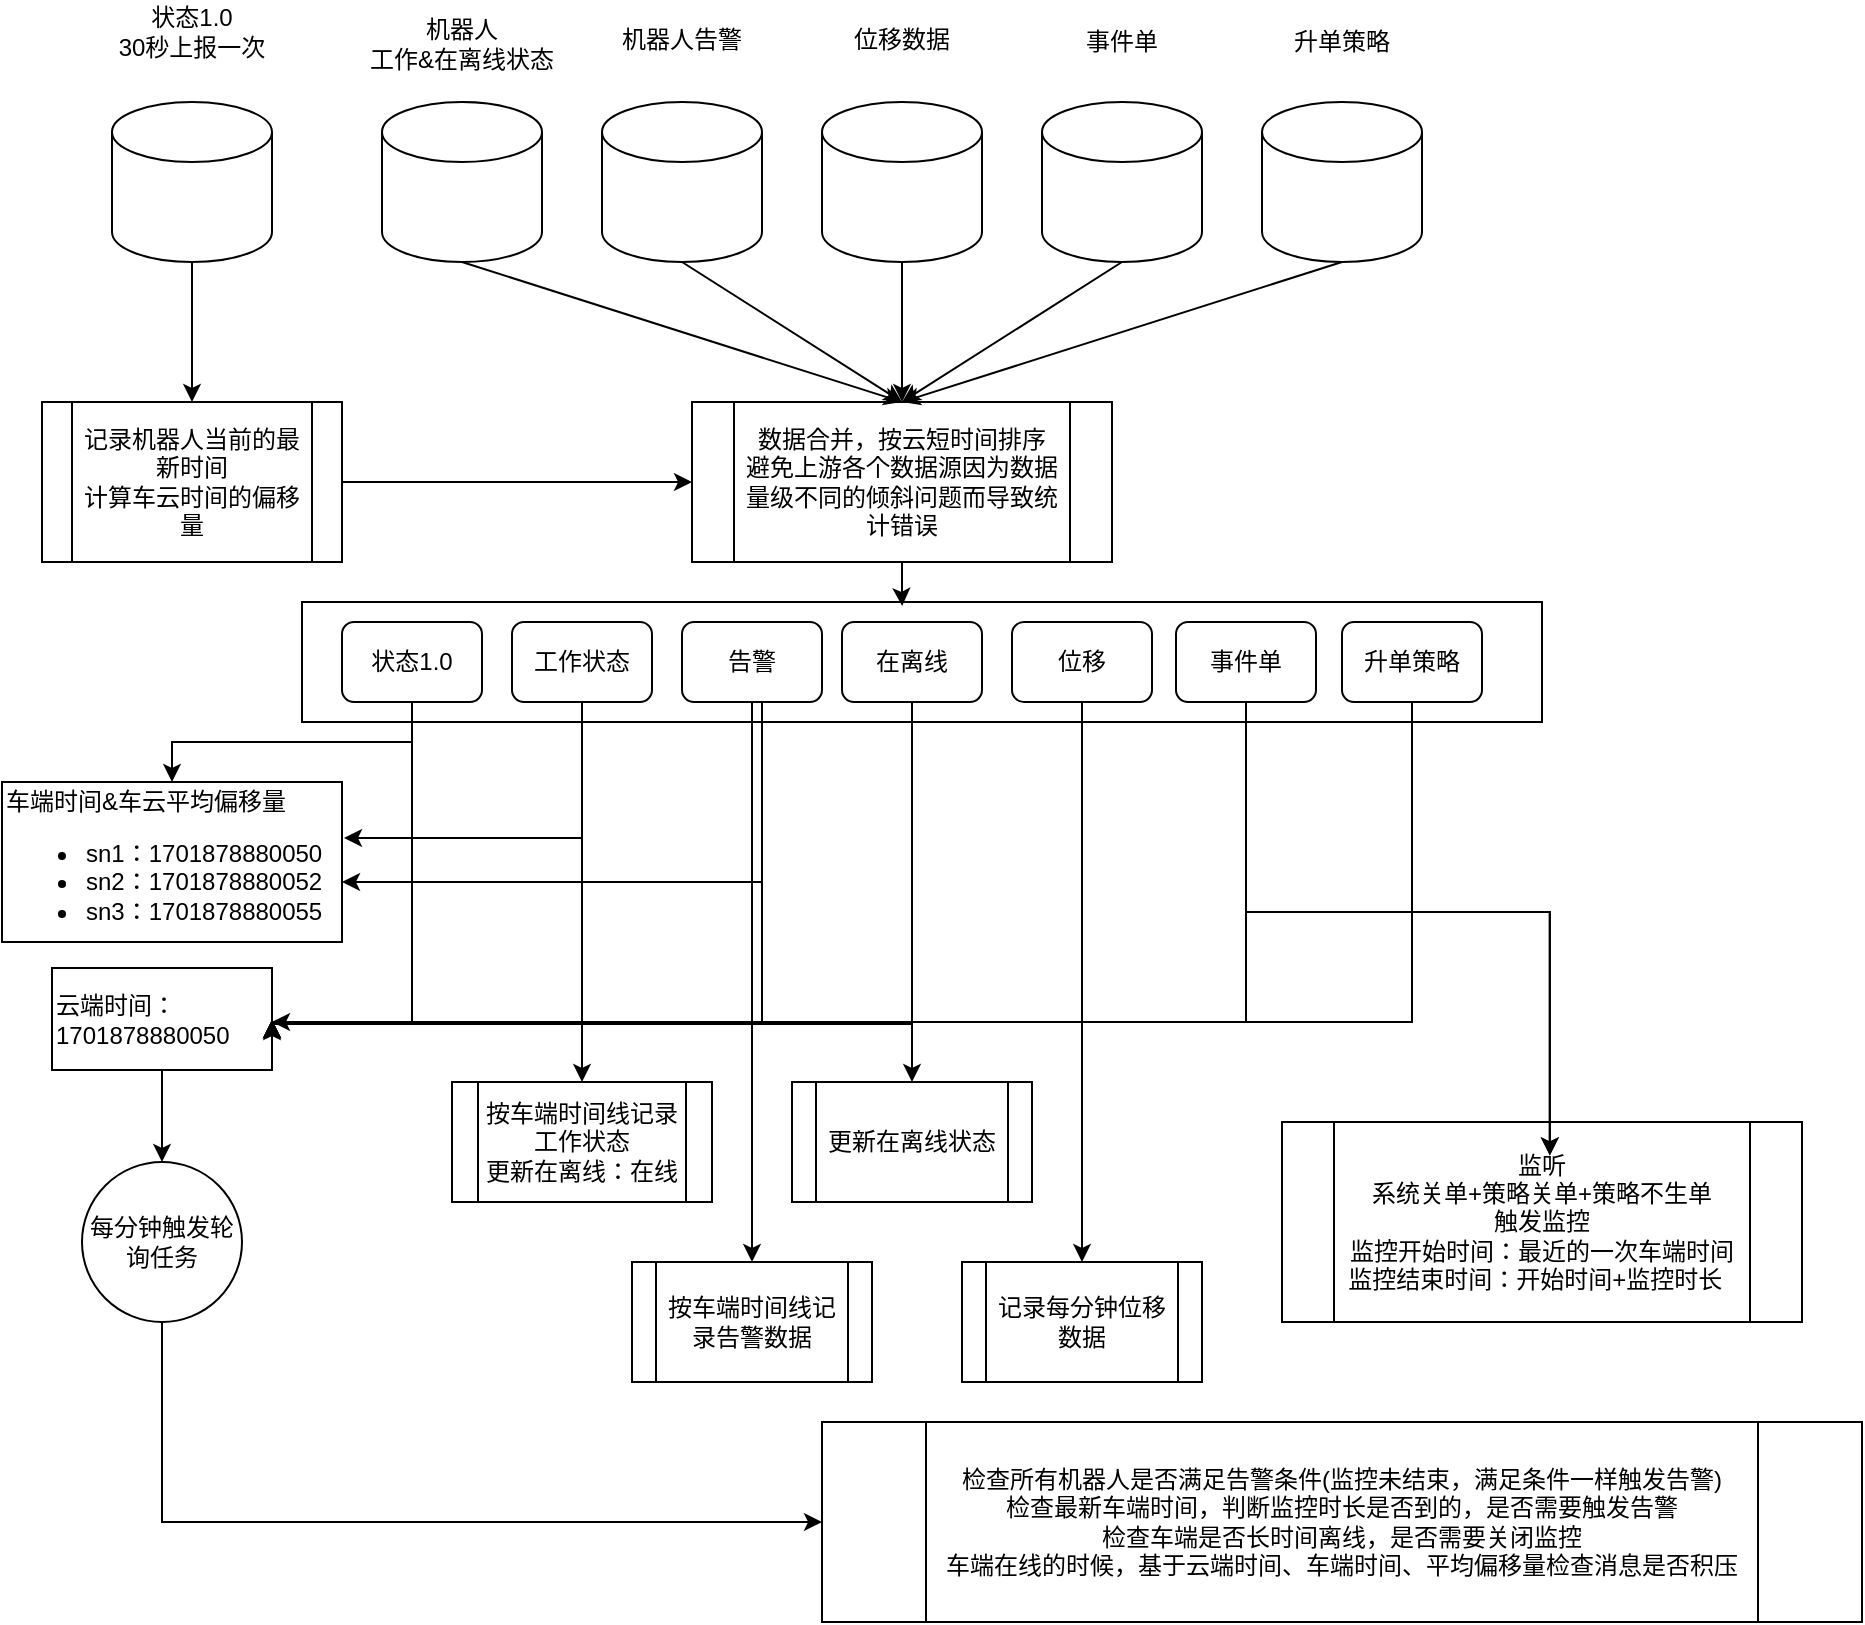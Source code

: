 <mxfile version="22.1.7" type="github">
  <diagram name="第 1 页" id="6j77EX0W18ILbV6BtygL">
    <mxGraphModel dx="888" dy="484" grid="1" gridSize="10" guides="1" tooltips="1" connect="1" arrows="1" fold="1" page="1" pageScale="1" pageWidth="1100" pageHeight="850" math="0" shadow="0">
      <root>
        <mxCell id="0" />
        <mxCell id="1" parent="0" />
        <mxCell id="p297bYSqJQ62RQtvXrKi-60" value="" style="rounded=0;whiteSpace=wrap;html=1;" vertex="1" parent="1">
          <mxGeometry x="160" y="330" width="620" height="60" as="geometry" />
        </mxCell>
        <mxCell id="p297bYSqJQ62RQtvXrKi-18" style="edgeStyle=orthogonalEdgeStyle;rounded=0;orthogonalLoop=1;jettySize=auto;html=1;" edge="1" parent="1" source="p297bYSqJQ62RQtvXrKi-1" target="p297bYSqJQ62RQtvXrKi-17">
          <mxGeometry relative="1" as="geometry" />
        </mxCell>
        <mxCell id="p297bYSqJQ62RQtvXrKi-1" value="" style="shape=cylinder3;whiteSpace=wrap;html=1;boundedLbl=1;backgroundOutline=1;size=15;" vertex="1" parent="1">
          <mxGeometry x="65" y="80" width="80" height="80" as="geometry" />
        </mxCell>
        <mxCell id="p297bYSqJQ62RQtvXrKi-2" value="" style="shape=cylinder3;whiteSpace=wrap;html=1;boundedLbl=1;backgroundOutline=1;size=15;" vertex="1" parent="1">
          <mxGeometry x="200" y="80" width="80" height="80" as="geometry" />
        </mxCell>
        <mxCell id="p297bYSqJQ62RQtvXrKi-3" value="" style="shape=cylinder3;whiteSpace=wrap;html=1;boundedLbl=1;backgroundOutline=1;size=15;" vertex="1" parent="1">
          <mxGeometry x="310" y="80" width="80" height="80" as="geometry" />
        </mxCell>
        <mxCell id="p297bYSqJQ62RQtvXrKi-4" value="机器人&lt;br&gt;工作&amp;amp;在离线状态" style="text;html=1;strokeColor=none;fillColor=none;align=center;verticalAlign=middle;whiteSpace=wrap;rounded=0;" vertex="1" parent="1">
          <mxGeometry x="190" y="31" width="100" height="40" as="geometry" />
        </mxCell>
        <mxCell id="p297bYSqJQ62RQtvXrKi-5" value="状态1.0&lt;br&gt;30秒上报一次" style="text;html=1;strokeColor=none;fillColor=none;align=center;verticalAlign=middle;whiteSpace=wrap;rounded=0;" vertex="1" parent="1">
          <mxGeometry x="60" y="30" width="90" height="30" as="geometry" />
        </mxCell>
        <mxCell id="p297bYSqJQ62RQtvXrKi-6" value="机器人告警" style="text;html=1;strokeColor=none;fillColor=none;align=center;verticalAlign=middle;whiteSpace=wrap;rounded=0;" vertex="1" parent="1">
          <mxGeometry x="300" y="29" width="100" height="40" as="geometry" />
        </mxCell>
        <mxCell id="p297bYSqJQ62RQtvXrKi-7" value="" style="shape=cylinder3;whiteSpace=wrap;html=1;boundedLbl=1;backgroundOutline=1;size=15;" vertex="1" parent="1">
          <mxGeometry x="420" y="80" width="80" height="80" as="geometry" />
        </mxCell>
        <mxCell id="p297bYSqJQ62RQtvXrKi-8" value="位移数据" style="text;html=1;strokeColor=none;fillColor=none;align=center;verticalAlign=middle;whiteSpace=wrap;rounded=0;" vertex="1" parent="1">
          <mxGeometry x="410" y="29" width="100" height="40" as="geometry" />
        </mxCell>
        <mxCell id="p297bYSqJQ62RQtvXrKi-9" value="" style="shape=cylinder3;whiteSpace=wrap;html=1;boundedLbl=1;backgroundOutline=1;size=15;" vertex="1" parent="1">
          <mxGeometry x="530" y="80" width="80" height="80" as="geometry" />
        </mxCell>
        <mxCell id="p297bYSqJQ62RQtvXrKi-10" value="升单策略" style="text;html=1;strokeColor=none;fillColor=none;align=center;verticalAlign=middle;whiteSpace=wrap;rounded=0;" vertex="1" parent="1">
          <mxGeometry x="630" y="30" width="100" height="40" as="geometry" />
        </mxCell>
        <mxCell id="p297bYSqJQ62RQtvXrKi-11" value="数据合并，按云短时间排序&lt;br&gt;避免上游各个数据源因为数据量级不同的倾斜问题而导致统计错误" style="shape=process;whiteSpace=wrap;html=1;backgroundOutline=1;" vertex="1" parent="1">
          <mxGeometry x="355" y="230" width="210" height="80" as="geometry" />
        </mxCell>
        <mxCell id="p297bYSqJQ62RQtvXrKi-12" value="" style="endArrow=classic;html=1;rounded=0;exitX=0.5;exitY=1;exitDx=0;exitDy=0;exitPerimeter=0;entryX=0.5;entryY=0;entryDx=0;entryDy=0;" edge="1" parent="1" source="p297bYSqJQ62RQtvXrKi-2" target="p297bYSqJQ62RQtvXrKi-11">
          <mxGeometry width="50" height="50" relative="1" as="geometry">
            <mxPoint x="470" y="310" as="sourcePoint" />
            <mxPoint x="520" y="260" as="targetPoint" />
          </mxGeometry>
        </mxCell>
        <mxCell id="p297bYSqJQ62RQtvXrKi-13" value="" style="endArrow=classic;html=1;rounded=0;exitX=0.5;exitY=1;exitDx=0;exitDy=0;exitPerimeter=0;entryX=0.5;entryY=0;entryDx=0;entryDy=0;" edge="1" parent="1" source="p297bYSqJQ62RQtvXrKi-3" target="p297bYSqJQ62RQtvXrKi-11">
          <mxGeometry width="50" height="50" relative="1" as="geometry">
            <mxPoint x="360" y="160" as="sourcePoint" />
            <mxPoint x="400" y="290" as="targetPoint" />
          </mxGeometry>
        </mxCell>
        <mxCell id="p297bYSqJQ62RQtvXrKi-14" value="" style="endArrow=classic;html=1;rounded=0;exitX=0.5;exitY=1;exitDx=0;exitDy=0;exitPerimeter=0;entryX=0.5;entryY=0;entryDx=0;entryDy=0;" edge="1" parent="1" source="p297bYSqJQ62RQtvXrKi-9" target="p297bYSqJQ62RQtvXrKi-11">
          <mxGeometry width="50" height="50" relative="1" as="geometry">
            <mxPoint x="590" y="230" as="sourcePoint" />
            <mxPoint x="750" y="360" as="targetPoint" />
          </mxGeometry>
        </mxCell>
        <mxCell id="p297bYSqJQ62RQtvXrKi-15" value="" style="endArrow=classic;html=1;rounded=0;exitX=0.5;exitY=1;exitDx=0;exitDy=0;exitPerimeter=0;entryX=0.5;entryY=0;entryDx=0;entryDy=0;" edge="1" parent="1" source="p297bYSqJQ62RQtvXrKi-7" target="p297bYSqJQ62RQtvXrKi-11">
          <mxGeometry width="50" height="50" relative="1" as="geometry">
            <mxPoint x="500" y="190" as="sourcePoint" />
            <mxPoint x="660" y="320" as="targetPoint" />
          </mxGeometry>
        </mxCell>
        <mxCell id="p297bYSqJQ62RQtvXrKi-25" style="edgeStyle=orthogonalEdgeStyle;rounded=0;orthogonalLoop=1;jettySize=auto;html=1;" edge="1" parent="1" source="p297bYSqJQ62RQtvXrKi-17" target="p297bYSqJQ62RQtvXrKi-11">
          <mxGeometry relative="1" as="geometry" />
        </mxCell>
        <mxCell id="p297bYSqJQ62RQtvXrKi-17" value="记录机器人当前的最新时间&lt;br&gt;计算车云时间的偏移量" style="shape=process;whiteSpace=wrap;html=1;backgroundOutline=1;" vertex="1" parent="1">
          <mxGeometry x="30" y="230" width="150" height="80" as="geometry" />
        </mxCell>
        <mxCell id="p297bYSqJQ62RQtvXrKi-19" value="" style="shape=cylinder3;whiteSpace=wrap;html=1;boundedLbl=1;backgroundOutline=1;size=15;" vertex="1" parent="1">
          <mxGeometry x="640" y="80" width="80" height="80" as="geometry" />
        </mxCell>
        <mxCell id="p297bYSqJQ62RQtvXrKi-21" value="" style="endArrow=classic;html=1;rounded=0;exitX=0.5;exitY=1;exitDx=0;exitDy=0;exitPerimeter=0;entryX=0.5;entryY=0;entryDx=0;entryDy=0;" edge="1" parent="1" source="p297bYSqJQ62RQtvXrKi-19" target="p297bYSqJQ62RQtvXrKi-11">
          <mxGeometry width="50" height="50" relative="1" as="geometry">
            <mxPoint x="640" y="320" as="sourcePoint" />
            <mxPoint x="690" y="270" as="targetPoint" />
          </mxGeometry>
        </mxCell>
        <mxCell id="p297bYSqJQ62RQtvXrKi-22" value="事件单" style="text;html=1;strokeColor=none;fillColor=none;align=center;verticalAlign=middle;whiteSpace=wrap;rounded=0;" vertex="1" parent="1">
          <mxGeometry x="520" y="30" width="100" height="40" as="geometry" />
        </mxCell>
        <mxCell id="p297bYSqJQ62RQtvXrKi-48" style="edgeStyle=orthogonalEdgeStyle;rounded=0;orthogonalLoop=1;jettySize=auto;html=1;" edge="1" parent="1" source="p297bYSqJQ62RQtvXrKi-39" target="p297bYSqJQ62RQtvXrKi-47">
          <mxGeometry relative="1" as="geometry" />
        </mxCell>
        <mxCell id="p297bYSqJQ62RQtvXrKi-52" style="edgeStyle=orthogonalEdgeStyle;rounded=0;orthogonalLoop=1;jettySize=auto;html=1;entryX=1;entryY=0.5;entryDx=0;entryDy=0;" edge="1" parent="1">
          <mxGeometry relative="1" as="geometry">
            <mxPoint x="215" y="360" as="sourcePoint" />
            <mxPoint x="145" y="539" as="targetPoint" />
            <Array as="points">
              <mxPoint x="215" y="540" />
            </Array>
          </mxGeometry>
        </mxCell>
        <mxCell id="p297bYSqJQ62RQtvXrKi-39" value="状态1.0" style="rounded=1;whiteSpace=wrap;html=1;" vertex="1" parent="1">
          <mxGeometry x="180" y="340" width="70" height="40" as="geometry" />
        </mxCell>
        <mxCell id="p297bYSqJQ62RQtvXrKi-53" style="edgeStyle=orthogonalEdgeStyle;rounded=0;orthogonalLoop=1;jettySize=auto;html=1;entryX=1;entryY=0.5;entryDx=0;entryDy=0;" edge="1" parent="1">
          <mxGeometry relative="1" as="geometry">
            <mxPoint x="300" y="360" as="sourcePoint" />
            <mxPoint x="145" y="539" as="targetPoint" />
            <Array as="points">
              <mxPoint x="300" y="540" />
            </Array>
          </mxGeometry>
        </mxCell>
        <mxCell id="p297bYSqJQ62RQtvXrKi-72" style="edgeStyle=orthogonalEdgeStyle;rounded=0;orthogonalLoop=1;jettySize=auto;html=1;" edge="1" parent="1" source="p297bYSqJQ62RQtvXrKi-40" target="p297bYSqJQ62RQtvXrKi-69">
          <mxGeometry relative="1" as="geometry" />
        </mxCell>
        <mxCell id="p297bYSqJQ62RQtvXrKi-40" value="工作状态" style="rounded=1;whiteSpace=wrap;html=1;" vertex="1" parent="1">
          <mxGeometry x="265" y="340" width="70" height="40" as="geometry" />
        </mxCell>
        <mxCell id="p297bYSqJQ62RQtvXrKi-55" style="edgeStyle=orthogonalEdgeStyle;rounded=0;orthogonalLoop=1;jettySize=auto;html=1;entryX=1;entryY=0.5;entryDx=0;entryDy=0;" edge="1" parent="1">
          <mxGeometry relative="1" as="geometry">
            <mxPoint x="465" y="361" as="sourcePoint" />
            <mxPoint x="145" y="540" as="targetPoint" />
            <Array as="points">
              <mxPoint x="465" y="541" />
            </Array>
          </mxGeometry>
        </mxCell>
        <mxCell id="p297bYSqJQ62RQtvXrKi-73" style="edgeStyle=orthogonalEdgeStyle;rounded=0;orthogonalLoop=1;jettySize=auto;html=1;" edge="1" parent="1" source="p297bYSqJQ62RQtvXrKi-41" target="p297bYSqJQ62RQtvXrKi-70">
          <mxGeometry relative="1" as="geometry" />
        </mxCell>
        <mxCell id="p297bYSqJQ62RQtvXrKi-41" value="在离线" style="rounded=1;whiteSpace=wrap;html=1;" vertex="1" parent="1">
          <mxGeometry x="430" y="340" width="70" height="40" as="geometry" />
        </mxCell>
        <mxCell id="p297bYSqJQ62RQtvXrKi-50" style="edgeStyle=orthogonalEdgeStyle;rounded=0;orthogonalLoop=1;jettySize=auto;html=1;" edge="1" parent="1">
          <mxGeometry relative="1" as="geometry">
            <mxPoint x="390" y="370" as="sourcePoint" />
            <mxPoint x="180" y="470" as="targetPoint" />
            <Array as="points">
              <mxPoint x="390" y="470" />
            </Array>
          </mxGeometry>
        </mxCell>
        <mxCell id="p297bYSqJQ62RQtvXrKi-54" style="edgeStyle=orthogonalEdgeStyle;rounded=0;orthogonalLoop=1;jettySize=auto;html=1;entryX=1;entryY=0.5;entryDx=0;entryDy=0;" edge="1" parent="1">
          <mxGeometry relative="1" as="geometry">
            <mxPoint x="390" y="360" as="sourcePoint" />
            <mxPoint x="145" y="539" as="targetPoint" />
            <Array as="points">
              <mxPoint x="390" y="540" />
            </Array>
          </mxGeometry>
        </mxCell>
        <mxCell id="p297bYSqJQ62RQtvXrKi-75" style="edgeStyle=orthogonalEdgeStyle;rounded=0;orthogonalLoop=1;jettySize=auto;html=1;" edge="1" parent="1" source="p297bYSqJQ62RQtvXrKi-42" target="p297bYSqJQ62RQtvXrKi-68">
          <mxGeometry relative="1" as="geometry" />
        </mxCell>
        <mxCell id="p297bYSqJQ62RQtvXrKi-42" value="告警" style="rounded=1;whiteSpace=wrap;html=1;" vertex="1" parent="1">
          <mxGeometry x="350" y="340" width="70" height="40" as="geometry" />
        </mxCell>
        <mxCell id="p297bYSqJQ62RQtvXrKi-56" style="edgeStyle=orthogonalEdgeStyle;rounded=0;orthogonalLoop=1;jettySize=auto;html=1;entryX=1;entryY=0.5;entryDx=0;entryDy=0;" edge="1" parent="1">
          <mxGeometry relative="1" as="geometry">
            <mxPoint x="550" y="360" as="sourcePoint" />
            <mxPoint x="145" y="539" as="targetPoint" />
            <Array as="points">
              <mxPoint x="550" y="540" />
            </Array>
          </mxGeometry>
        </mxCell>
        <mxCell id="p297bYSqJQ62RQtvXrKi-76" style="edgeStyle=orthogonalEdgeStyle;rounded=0;orthogonalLoop=1;jettySize=auto;html=1;" edge="1" parent="1" source="p297bYSqJQ62RQtvXrKi-43" target="p297bYSqJQ62RQtvXrKi-71">
          <mxGeometry relative="1" as="geometry" />
        </mxCell>
        <mxCell id="p297bYSqJQ62RQtvXrKi-43" value="位移" style="rounded=1;whiteSpace=wrap;html=1;" vertex="1" parent="1">
          <mxGeometry x="515" y="340" width="70" height="40" as="geometry" />
        </mxCell>
        <mxCell id="p297bYSqJQ62RQtvXrKi-57" style="edgeStyle=orthogonalEdgeStyle;rounded=0;orthogonalLoop=1;jettySize=auto;html=1;entryX=1;entryY=0.5;entryDx=0;entryDy=0;" edge="1" parent="1">
          <mxGeometry relative="1" as="geometry">
            <mxPoint x="632" y="360" as="sourcePoint" />
            <mxPoint x="145" y="539" as="targetPoint" />
            <Array as="points">
              <mxPoint x="632" y="540" />
            </Array>
          </mxGeometry>
        </mxCell>
        <mxCell id="p297bYSqJQ62RQtvXrKi-44" value="事件单" style="rounded=1;whiteSpace=wrap;html=1;" vertex="1" parent="1">
          <mxGeometry x="597" y="340" width="70" height="40" as="geometry" />
        </mxCell>
        <mxCell id="p297bYSqJQ62RQtvXrKi-58" style="edgeStyle=orthogonalEdgeStyle;rounded=0;orthogonalLoop=1;jettySize=auto;html=1;entryX=1;entryY=0.5;entryDx=0;entryDy=0;" edge="1" parent="1">
          <mxGeometry relative="1" as="geometry">
            <mxPoint x="715" y="360" as="sourcePoint" />
            <mxPoint x="145" y="540" as="targetPoint" />
            <Array as="points">
              <mxPoint x="715" y="540" />
            </Array>
          </mxGeometry>
        </mxCell>
        <mxCell id="p297bYSqJQ62RQtvXrKi-45" value="升单策略" style="rounded=1;whiteSpace=wrap;html=1;" vertex="1" parent="1">
          <mxGeometry x="680" y="340" width="70" height="40" as="geometry" />
        </mxCell>
        <mxCell id="p297bYSqJQ62RQtvXrKi-47" value="&lt;div&gt;车端时间&amp;amp;车云平均偏移量&lt;/div&gt;&lt;ul&gt;&lt;li&gt;sn1：1701878880050&lt;/li&gt;&lt;li&gt;sn2：1701878880052&lt;/li&gt;&lt;li&gt;sn3：1701878880055&lt;/li&gt;&lt;/ul&gt;" style="text;strokeColor=default;fillColor=none;html=1;whiteSpace=wrap;verticalAlign=middle;overflow=hidden;" vertex="1" parent="1">
          <mxGeometry x="10" y="420" width="170" height="80" as="geometry" />
        </mxCell>
        <mxCell id="p297bYSqJQ62RQtvXrKi-81" style="edgeStyle=orthogonalEdgeStyle;rounded=0;orthogonalLoop=1;jettySize=auto;html=1;" edge="1" parent="1" source="p297bYSqJQ62RQtvXrKi-51" target="p297bYSqJQ62RQtvXrKi-80">
          <mxGeometry relative="1" as="geometry" />
        </mxCell>
        <mxCell id="p297bYSqJQ62RQtvXrKi-51" value="云端时间：&lt;br&gt;1701878880050" style="text;strokeColor=default;fillColor=none;html=1;whiteSpace=wrap;verticalAlign=middle;overflow=hidden;" vertex="1" parent="1">
          <mxGeometry x="35" y="513" width="110" height="51" as="geometry" />
        </mxCell>
        <mxCell id="p297bYSqJQ62RQtvXrKi-59" style="edgeStyle=orthogonalEdgeStyle;rounded=0;orthogonalLoop=1;jettySize=auto;html=1;entryX=1.006;entryY=0.35;entryDx=0;entryDy=0;entryPerimeter=0;" edge="1" parent="1" source="p297bYSqJQ62RQtvXrKi-40" target="p297bYSqJQ62RQtvXrKi-47">
          <mxGeometry relative="1" as="geometry">
            <Array as="points">
              <mxPoint x="300" y="448" />
            </Array>
          </mxGeometry>
        </mxCell>
        <mxCell id="p297bYSqJQ62RQtvXrKi-61" style="edgeStyle=orthogonalEdgeStyle;rounded=0;orthogonalLoop=1;jettySize=auto;html=1;entryX=0.484;entryY=0.033;entryDx=0;entryDy=0;entryPerimeter=0;" edge="1" parent="1" source="p297bYSqJQ62RQtvXrKi-11" target="p297bYSqJQ62RQtvXrKi-60">
          <mxGeometry relative="1" as="geometry" />
        </mxCell>
        <mxCell id="p297bYSqJQ62RQtvXrKi-62" value="监听&lt;br&gt;系统关单+策略关单+策略不生单&lt;br style=&quot;border-color: var(--border-color);&quot;&gt;触发监控&lt;br&gt;监控开始时间：最近的一次车端时间&lt;br&gt;监控结束时间：开始时间+监控时长&amp;nbsp;&amp;nbsp;" style="shape=process;whiteSpace=wrap;html=1;backgroundOutline=1;" vertex="1" parent="1">
          <mxGeometry x="650" y="590" width="260" height="100" as="geometry" />
        </mxCell>
        <mxCell id="p297bYSqJQ62RQtvXrKi-65" style="edgeStyle=orthogonalEdgeStyle;rounded=0;orthogonalLoop=1;jettySize=auto;html=1;entryX=0.515;entryY=0.167;entryDx=0;entryDy=0;entryPerimeter=0;" edge="1" parent="1" source="p297bYSqJQ62RQtvXrKi-44" target="p297bYSqJQ62RQtvXrKi-62">
          <mxGeometry relative="1" as="geometry" />
        </mxCell>
        <mxCell id="p297bYSqJQ62RQtvXrKi-67" style="edgeStyle=orthogonalEdgeStyle;rounded=0;orthogonalLoop=1;jettySize=auto;html=1;entryX=0.515;entryY=0.167;entryDx=0;entryDy=0;entryPerimeter=0;" edge="1" parent="1" source="p297bYSqJQ62RQtvXrKi-45" target="p297bYSqJQ62RQtvXrKi-62">
          <mxGeometry relative="1" as="geometry" />
        </mxCell>
        <mxCell id="p297bYSqJQ62RQtvXrKi-68" value="按车端时间线记录告警数据" style="shape=process;whiteSpace=wrap;html=1;backgroundOutline=1;" vertex="1" parent="1">
          <mxGeometry x="325" y="660" width="120" height="60" as="geometry" />
        </mxCell>
        <mxCell id="p297bYSqJQ62RQtvXrKi-69" value="按车端时间线记录工作状态&lt;br&gt;更新在离线：在线" style="shape=process;whiteSpace=wrap;html=1;backgroundOutline=1;" vertex="1" parent="1">
          <mxGeometry x="235" y="570" width="130" height="60" as="geometry" />
        </mxCell>
        <mxCell id="p297bYSqJQ62RQtvXrKi-70" value="更新在离线状态" style="shape=process;whiteSpace=wrap;html=1;backgroundOutline=1;" vertex="1" parent="1">
          <mxGeometry x="405" y="570" width="120" height="60" as="geometry" />
        </mxCell>
        <mxCell id="p297bYSqJQ62RQtvXrKi-71" value="记录每分钟位移数据" style="shape=process;whiteSpace=wrap;html=1;backgroundOutline=1;" vertex="1" parent="1">
          <mxGeometry x="490" y="660" width="120" height="60" as="geometry" />
        </mxCell>
        <mxCell id="p297bYSqJQ62RQtvXrKi-77" value="检查所有机器人是否满足告警条件(监控未结束，满足条件一样触发告警)&lt;br&gt;检查最新车端时间，判断监控时长是否到的，是否需要触发告警&lt;br&gt;检查车端是否长时间离线，是否需要关闭监控&lt;br&gt;车端在线的时候，基于云端时间、车端时间、平均偏移量检查消息是否积压" style="shape=process;whiteSpace=wrap;html=1;backgroundOutline=1;" vertex="1" parent="1">
          <mxGeometry x="420" y="740" width="520" height="100" as="geometry" />
        </mxCell>
        <mxCell id="p297bYSqJQ62RQtvXrKi-82" style="edgeStyle=orthogonalEdgeStyle;rounded=0;orthogonalLoop=1;jettySize=auto;html=1;entryX=0;entryY=0.5;entryDx=0;entryDy=0;" edge="1" parent="1" source="p297bYSqJQ62RQtvXrKi-80" target="p297bYSqJQ62RQtvXrKi-77">
          <mxGeometry relative="1" as="geometry">
            <Array as="points">
              <mxPoint x="90" y="790" />
            </Array>
          </mxGeometry>
        </mxCell>
        <mxCell id="p297bYSqJQ62RQtvXrKi-80" value="每分钟触发轮询任务" style="ellipse;whiteSpace=wrap;html=1;aspect=fixed;" vertex="1" parent="1">
          <mxGeometry x="50" y="610" width="80" height="80" as="geometry" />
        </mxCell>
      </root>
    </mxGraphModel>
  </diagram>
</mxfile>
